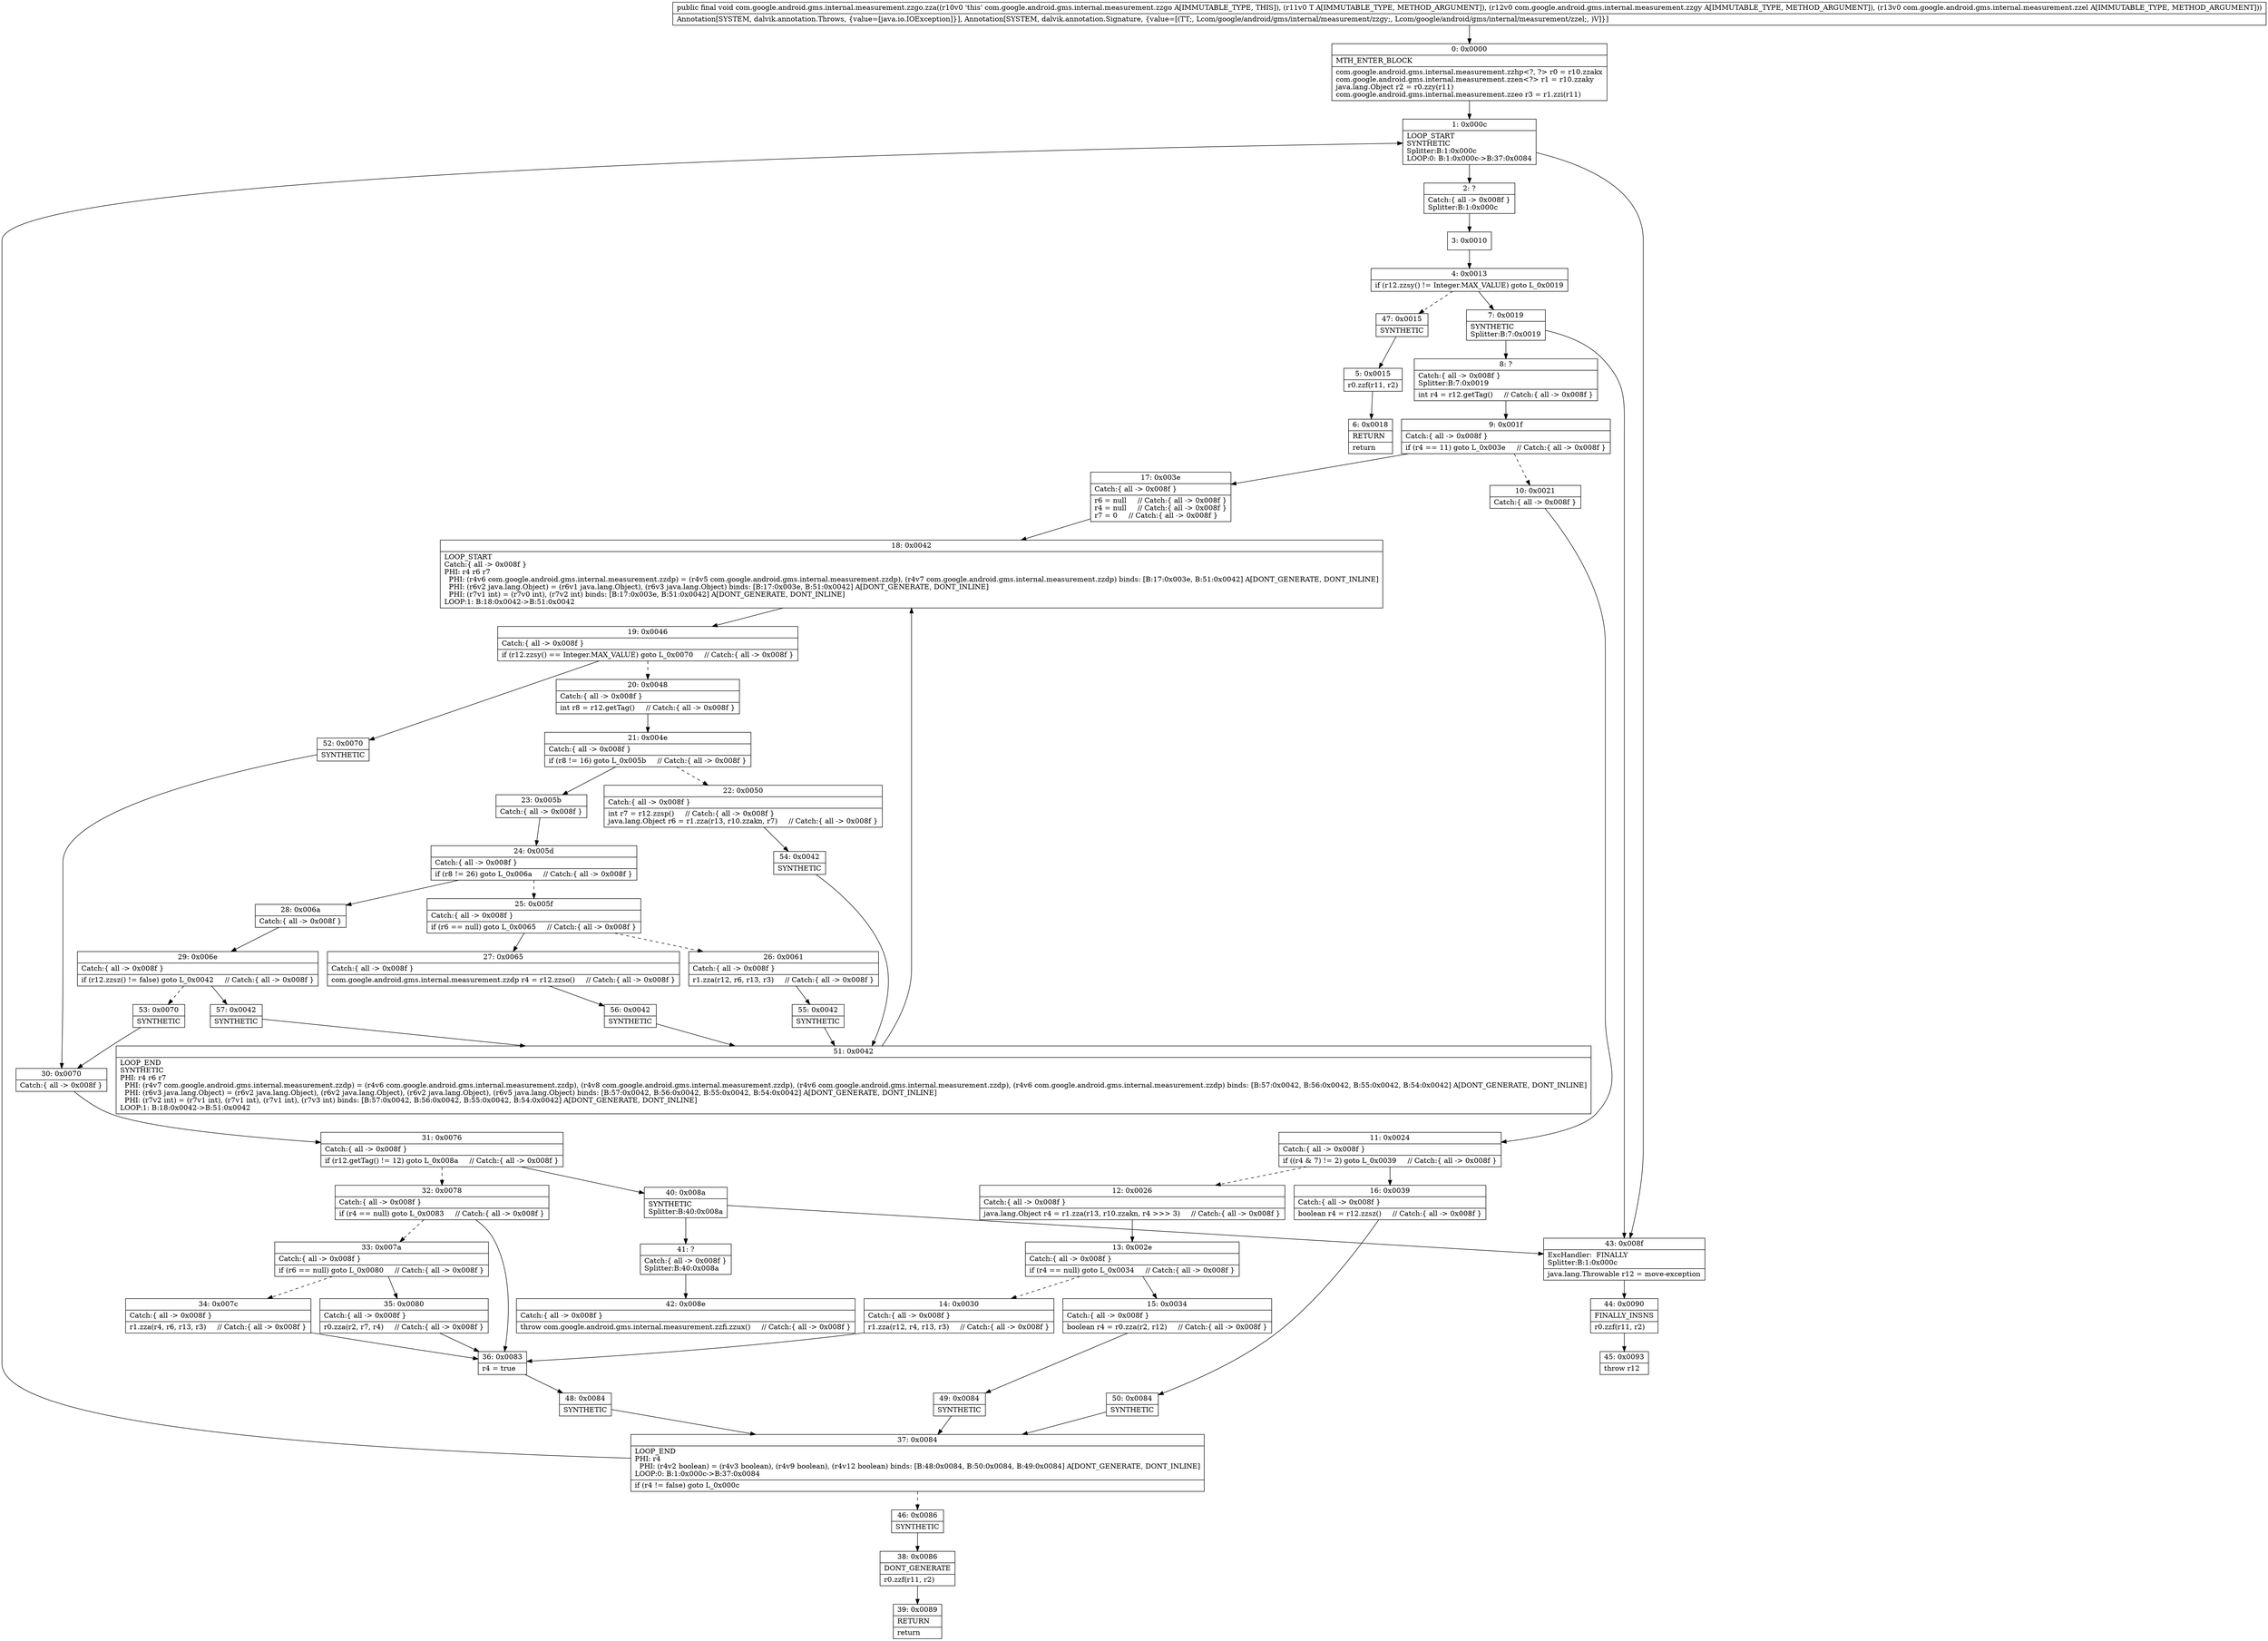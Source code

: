 digraph "CFG forcom.google.android.gms.internal.measurement.zzgo.zza(Ljava\/lang\/Object;Lcom\/google\/android\/gms\/internal\/measurement\/zzgy;Lcom\/google\/android\/gms\/internal\/measurement\/zzel;)V" {
Node_0 [shape=record,label="{0\:\ 0x0000|MTH_ENTER_BLOCK\l|com.google.android.gms.internal.measurement.zzhp\<?, ?\> r0 = r10.zzakx\lcom.google.android.gms.internal.measurement.zzen\<?\> r1 = r10.zzaky\ljava.lang.Object r2 = r0.zzy(r11)\lcom.google.android.gms.internal.measurement.zzeo r3 = r1.zzi(r11)\l}"];
Node_1 [shape=record,label="{1\:\ 0x000c|LOOP_START\lSYNTHETIC\lSplitter:B:1:0x000c\lLOOP:0: B:1:0x000c\-\>B:37:0x0084\l}"];
Node_2 [shape=record,label="{2\:\ ?|Catch:\{ all \-\> 0x008f \}\lSplitter:B:1:0x000c\l}"];
Node_3 [shape=record,label="{3\:\ 0x0010}"];
Node_4 [shape=record,label="{4\:\ 0x0013|if (r12.zzsy() != Integer.MAX_VALUE) goto L_0x0019\l}"];
Node_5 [shape=record,label="{5\:\ 0x0015|r0.zzf(r11, r2)\l}"];
Node_6 [shape=record,label="{6\:\ 0x0018|RETURN\l|return\l}"];
Node_7 [shape=record,label="{7\:\ 0x0019|SYNTHETIC\lSplitter:B:7:0x0019\l}"];
Node_8 [shape=record,label="{8\:\ ?|Catch:\{ all \-\> 0x008f \}\lSplitter:B:7:0x0019\l|int r4 = r12.getTag()     \/\/ Catch:\{ all \-\> 0x008f \}\l}"];
Node_9 [shape=record,label="{9\:\ 0x001f|Catch:\{ all \-\> 0x008f \}\l|if (r4 == 11) goto L_0x003e     \/\/ Catch:\{ all \-\> 0x008f \}\l}"];
Node_10 [shape=record,label="{10\:\ 0x0021|Catch:\{ all \-\> 0x008f \}\l}"];
Node_11 [shape=record,label="{11\:\ 0x0024|Catch:\{ all \-\> 0x008f \}\l|if ((r4 & 7) != 2) goto L_0x0039     \/\/ Catch:\{ all \-\> 0x008f \}\l}"];
Node_12 [shape=record,label="{12\:\ 0x0026|Catch:\{ all \-\> 0x008f \}\l|java.lang.Object r4 = r1.zza(r13, r10.zzakn, r4 \>\>\> 3)     \/\/ Catch:\{ all \-\> 0x008f \}\l}"];
Node_13 [shape=record,label="{13\:\ 0x002e|Catch:\{ all \-\> 0x008f \}\l|if (r4 == null) goto L_0x0034     \/\/ Catch:\{ all \-\> 0x008f \}\l}"];
Node_14 [shape=record,label="{14\:\ 0x0030|Catch:\{ all \-\> 0x008f \}\l|r1.zza(r12, r4, r13, r3)     \/\/ Catch:\{ all \-\> 0x008f \}\l}"];
Node_15 [shape=record,label="{15\:\ 0x0034|Catch:\{ all \-\> 0x008f \}\l|boolean r4 = r0.zza(r2, r12)     \/\/ Catch:\{ all \-\> 0x008f \}\l}"];
Node_16 [shape=record,label="{16\:\ 0x0039|Catch:\{ all \-\> 0x008f \}\l|boolean r4 = r12.zzsz()     \/\/ Catch:\{ all \-\> 0x008f \}\l}"];
Node_17 [shape=record,label="{17\:\ 0x003e|Catch:\{ all \-\> 0x008f \}\l|r6 = null     \/\/ Catch:\{ all \-\> 0x008f \}\lr4 = null     \/\/ Catch:\{ all \-\> 0x008f \}\lr7 = 0     \/\/ Catch:\{ all \-\> 0x008f \}\l}"];
Node_18 [shape=record,label="{18\:\ 0x0042|LOOP_START\lCatch:\{ all \-\> 0x008f \}\lPHI: r4 r6 r7 \l  PHI: (r4v6 com.google.android.gms.internal.measurement.zzdp) = (r4v5 com.google.android.gms.internal.measurement.zzdp), (r4v7 com.google.android.gms.internal.measurement.zzdp) binds: [B:17:0x003e, B:51:0x0042] A[DONT_GENERATE, DONT_INLINE]\l  PHI: (r6v2 java.lang.Object) = (r6v1 java.lang.Object), (r6v3 java.lang.Object) binds: [B:17:0x003e, B:51:0x0042] A[DONT_GENERATE, DONT_INLINE]\l  PHI: (r7v1 int) = (r7v0 int), (r7v2 int) binds: [B:17:0x003e, B:51:0x0042] A[DONT_GENERATE, DONT_INLINE]\lLOOP:1: B:18:0x0042\-\>B:51:0x0042\l}"];
Node_19 [shape=record,label="{19\:\ 0x0046|Catch:\{ all \-\> 0x008f \}\l|if (r12.zzsy() == Integer.MAX_VALUE) goto L_0x0070     \/\/ Catch:\{ all \-\> 0x008f \}\l}"];
Node_20 [shape=record,label="{20\:\ 0x0048|Catch:\{ all \-\> 0x008f \}\l|int r8 = r12.getTag()     \/\/ Catch:\{ all \-\> 0x008f \}\l}"];
Node_21 [shape=record,label="{21\:\ 0x004e|Catch:\{ all \-\> 0x008f \}\l|if (r8 != 16) goto L_0x005b     \/\/ Catch:\{ all \-\> 0x008f \}\l}"];
Node_22 [shape=record,label="{22\:\ 0x0050|Catch:\{ all \-\> 0x008f \}\l|int r7 = r12.zzsp()     \/\/ Catch:\{ all \-\> 0x008f \}\ljava.lang.Object r6 = r1.zza(r13, r10.zzakn, r7)     \/\/ Catch:\{ all \-\> 0x008f \}\l}"];
Node_23 [shape=record,label="{23\:\ 0x005b|Catch:\{ all \-\> 0x008f \}\l}"];
Node_24 [shape=record,label="{24\:\ 0x005d|Catch:\{ all \-\> 0x008f \}\l|if (r8 != 26) goto L_0x006a     \/\/ Catch:\{ all \-\> 0x008f \}\l}"];
Node_25 [shape=record,label="{25\:\ 0x005f|Catch:\{ all \-\> 0x008f \}\l|if (r6 == null) goto L_0x0065     \/\/ Catch:\{ all \-\> 0x008f \}\l}"];
Node_26 [shape=record,label="{26\:\ 0x0061|Catch:\{ all \-\> 0x008f \}\l|r1.zza(r12, r6, r13, r3)     \/\/ Catch:\{ all \-\> 0x008f \}\l}"];
Node_27 [shape=record,label="{27\:\ 0x0065|Catch:\{ all \-\> 0x008f \}\l|com.google.android.gms.internal.measurement.zzdp r4 = r12.zzso()     \/\/ Catch:\{ all \-\> 0x008f \}\l}"];
Node_28 [shape=record,label="{28\:\ 0x006a|Catch:\{ all \-\> 0x008f \}\l}"];
Node_29 [shape=record,label="{29\:\ 0x006e|Catch:\{ all \-\> 0x008f \}\l|if (r12.zzsz() != false) goto L_0x0042     \/\/ Catch:\{ all \-\> 0x008f \}\l}"];
Node_30 [shape=record,label="{30\:\ 0x0070|Catch:\{ all \-\> 0x008f \}\l}"];
Node_31 [shape=record,label="{31\:\ 0x0076|Catch:\{ all \-\> 0x008f \}\l|if (r12.getTag() != 12) goto L_0x008a     \/\/ Catch:\{ all \-\> 0x008f \}\l}"];
Node_32 [shape=record,label="{32\:\ 0x0078|Catch:\{ all \-\> 0x008f \}\l|if (r4 == null) goto L_0x0083     \/\/ Catch:\{ all \-\> 0x008f \}\l}"];
Node_33 [shape=record,label="{33\:\ 0x007a|Catch:\{ all \-\> 0x008f \}\l|if (r6 == null) goto L_0x0080     \/\/ Catch:\{ all \-\> 0x008f \}\l}"];
Node_34 [shape=record,label="{34\:\ 0x007c|Catch:\{ all \-\> 0x008f \}\l|r1.zza(r4, r6, r13, r3)     \/\/ Catch:\{ all \-\> 0x008f \}\l}"];
Node_35 [shape=record,label="{35\:\ 0x0080|Catch:\{ all \-\> 0x008f \}\l|r0.zza(r2, r7, r4)     \/\/ Catch:\{ all \-\> 0x008f \}\l}"];
Node_36 [shape=record,label="{36\:\ 0x0083|r4 = true\l}"];
Node_37 [shape=record,label="{37\:\ 0x0084|LOOP_END\lPHI: r4 \l  PHI: (r4v2 boolean) = (r4v3 boolean), (r4v9 boolean), (r4v12 boolean) binds: [B:48:0x0084, B:50:0x0084, B:49:0x0084] A[DONT_GENERATE, DONT_INLINE]\lLOOP:0: B:1:0x000c\-\>B:37:0x0084\l|if (r4 != false) goto L_0x000c\l}"];
Node_38 [shape=record,label="{38\:\ 0x0086|DONT_GENERATE\l|r0.zzf(r11, r2)\l}"];
Node_39 [shape=record,label="{39\:\ 0x0089|RETURN\l|return\l}"];
Node_40 [shape=record,label="{40\:\ 0x008a|SYNTHETIC\lSplitter:B:40:0x008a\l}"];
Node_41 [shape=record,label="{41\:\ ?|Catch:\{ all \-\> 0x008f \}\lSplitter:B:40:0x008a\l}"];
Node_42 [shape=record,label="{42\:\ 0x008e|Catch:\{ all \-\> 0x008f \}\l|throw com.google.android.gms.internal.measurement.zzfi.zzux()     \/\/ Catch:\{ all \-\> 0x008f \}\l}"];
Node_43 [shape=record,label="{43\:\ 0x008f|ExcHandler:  FINALLY\lSplitter:B:1:0x000c\l|java.lang.Throwable r12 = move\-exception\l}"];
Node_44 [shape=record,label="{44\:\ 0x0090|FINALLY_INSNS\l|r0.zzf(r11, r2)\l}"];
Node_45 [shape=record,label="{45\:\ 0x0093|throw r12\l}"];
Node_46 [shape=record,label="{46\:\ 0x0086|SYNTHETIC\l}"];
Node_47 [shape=record,label="{47\:\ 0x0015|SYNTHETIC\l}"];
Node_48 [shape=record,label="{48\:\ 0x0084|SYNTHETIC\l}"];
Node_49 [shape=record,label="{49\:\ 0x0084|SYNTHETIC\l}"];
Node_50 [shape=record,label="{50\:\ 0x0084|SYNTHETIC\l}"];
Node_51 [shape=record,label="{51\:\ 0x0042|LOOP_END\lSYNTHETIC\lPHI: r4 r6 r7 \l  PHI: (r4v7 com.google.android.gms.internal.measurement.zzdp) = (r4v6 com.google.android.gms.internal.measurement.zzdp), (r4v8 com.google.android.gms.internal.measurement.zzdp), (r4v6 com.google.android.gms.internal.measurement.zzdp), (r4v6 com.google.android.gms.internal.measurement.zzdp) binds: [B:57:0x0042, B:56:0x0042, B:55:0x0042, B:54:0x0042] A[DONT_GENERATE, DONT_INLINE]\l  PHI: (r6v3 java.lang.Object) = (r6v2 java.lang.Object), (r6v2 java.lang.Object), (r6v2 java.lang.Object), (r6v5 java.lang.Object) binds: [B:57:0x0042, B:56:0x0042, B:55:0x0042, B:54:0x0042] A[DONT_GENERATE, DONT_INLINE]\l  PHI: (r7v2 int) = (r7v1 int), (r7v1 int), (r7v1 int), (r7v3 int) binds: [B:57:0x0042, B:56:0x0042, B:55:0x0042, B:54:0x0042] A[DONT_GENERATE, DONT_INLINE]\lLOOP:1: B:18:0x0042\-\>B:51:0x0042\l}"];
Node_52 [shape=record,label="{52\:\ 0x0070|SYNTHETIC\l}"];
Node_53 [shape=record,label="{53\:\ 0x0070|SYNTHETIC\l}"];
Node_54 [shape=record,label="{54\:\ 0x0042|SYNTHETIC\l}"];
Node_55 [shape=record,label="{55\:\ 0x0042|SYNTHETIC\l}"];
Node_56 [shape=record,label="{56\:\ 0x0042|SYNTHETIC\l}"];
Node_57 [shape=record,label="{57\:\ 0x0042|SYNTHETIC\l}"];
MethodNode[shape=record,label="{public final void com.google.android.gms.internal.measurement.zzgo.zza((r10v0 'this' com.google.android.gms.internal.measurement.zzgo A[IMMUTABLE_TYPE, THIS]), (r11v0 T A[IMMUTABLE_TYPE, METHOD_ARGUMENT]), (r12v0 com.google.android.gms.internal.measurement.zzgy A[IMMUTABLE_TYPE, METHOD_ARGUMENT]), (r13v0 com.google.android.gms.internal.measurement.zzel A[IMMUTABLE_TYPE, METHOD_ARGUMENT]))  | Annotation[SYSTEM, dalvik.annotation.Throws, \{value=[java.io.IOException]\}], Annotation[SYSTEM, dalvik.annotation.Signature, \{value=[(TT;, Lcom\/google\/android\/gms\/internal\/measurement\/zzgy;, Lcom\/google\/android\/gms\/internal\/measurement\/zzel;, )V]\}]\l}"];
MethodNode -> Node_0;
Node_0 -> Node_1;
Node_1 -> Node_2;
Node_1 -> Node_43;
Node_2 -> Node_3;
Node_3 -> Node_4;
Node_4 -> Node_7;
Node_4 -> Node_47[style=dashed];
Node_5 -> Node_6;
Node_7 -> Node_8;
Node_7 -> Node_43;
Node_8 -> Node_9;
Node_9 -> Node_10[style=dashed];
Node_9 -> Node_17;
Node_10 -> Node_11;
Node_11 -> Node_12[style=dashed];
Node_11 -> Node_16;
Node_12 -> Node_13;
Node_13 -> Node_14[style=dashed];
Node_13 -> Node_15;
Node_14 -> Node_36;
Node_15 -> Node_49;
Node_16 -> Node_50;
Node_17 -> Node_18;
Node_18 -> Node_19;
Node_19 -> Node_20[style=dashed];
Node_19 -> Node_52;
Node_20 -> Node_21;
Node_21 -> Node_22[style=dashed];
Node_21 -> Node_23;
Node_22 -> Node_54;
Node_23 -> Node_24;
Node_24 -> Node_25[style=dashed];
Node_24 -> Node_28;
Node_25 -> Node_26[style=dashed];
Node_25 -> Node_27;
Node_26 -> Node_55;
Node_27 -> Node_56;
Node_28 -> Node_29;
Node_29 -> Node_53[style=dashed];
Node_29 -> Node_57;
Node_30 -> Node_31;
Node_31 -> Node_32[style=dashed];
Node_31 -> Node_40;
Node_32 -> Node_33[style=dashed];
Node_32 -> Node_36;
Node_33 -> Node_34[style=dashed];
Node_33 -> Node_35;
Node_34 -> Node_36;
Node_35 -> Node_36;
Node_36 -> Node_48;
Node_37 -> Node_1;
Node_37 -> Node_46[style=dashed];
Node_38 -> Node_39;
Node_40 -> Node_41;
Node_40 -> Node_43;
Node_41 -> Node_42;
Node_43 -> Node_44;
Node_44 -> Node_45;
Node_46 -> Node_38;
Node_47 -> Node_5;
Node_48 -> Node_37;
Node_49 -> Node_37;
Node_50 -> Node_37;
Node_51 -> Node_18;
Node_52 -> Node_30;
Node_53 -> Node_30;
Node_54 -> Node_51;
Node_55 -> Node_51;
Node_56 -> Node_51;
Node_57 -> Node_51;
}

